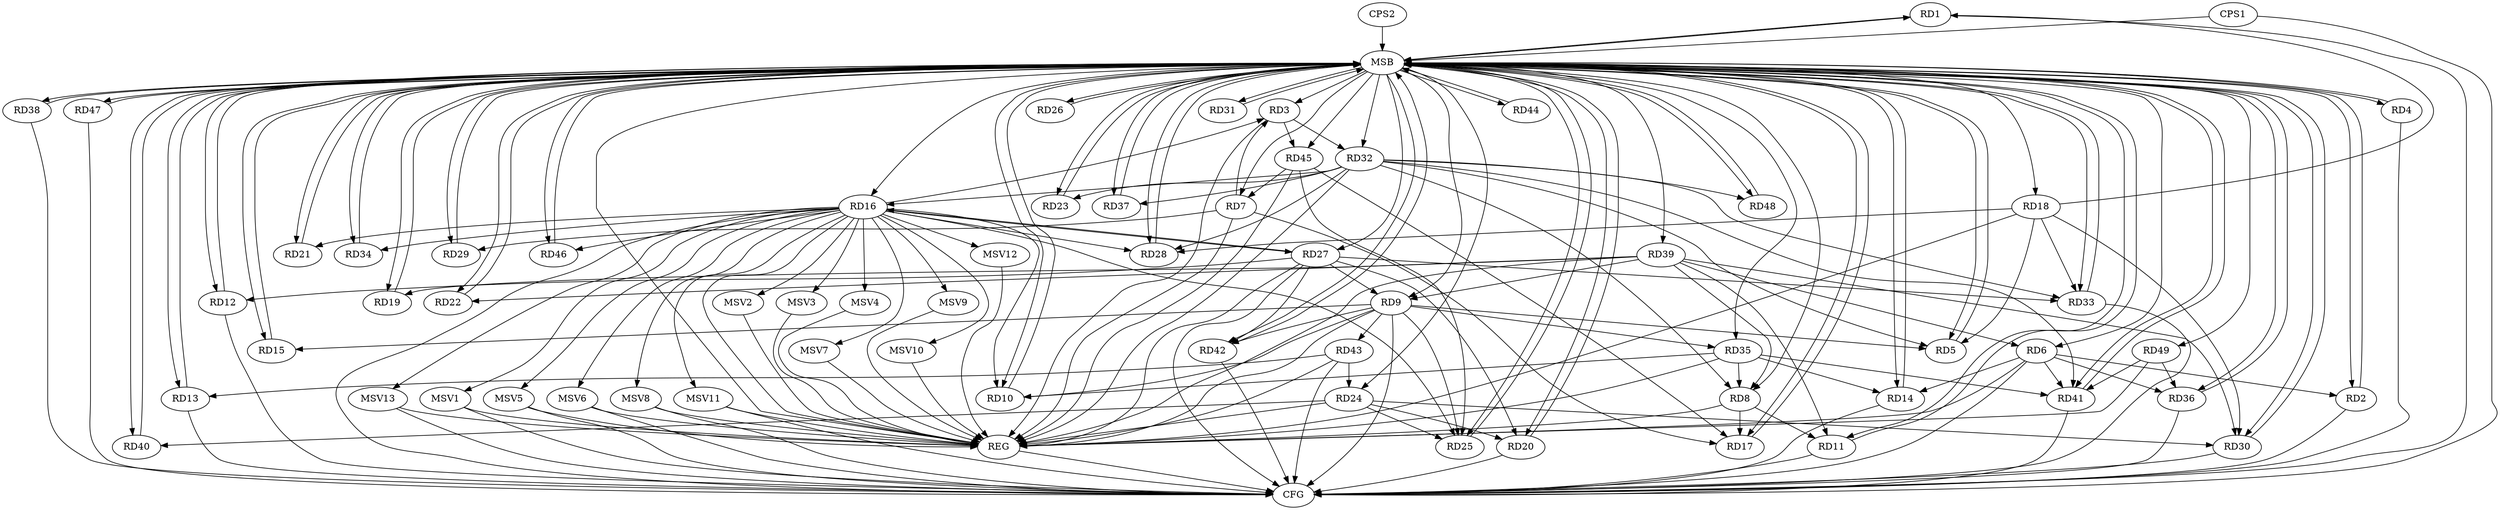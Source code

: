strict digraph G {
  RD1 [ label="RD1" ];
  RD2 [ label="RD2" ];
  RD3 [ label="RD3" ];
  RD4 [ label="RD4" ];
  RD5 [ label="RD5" ];
  RD6 [ label="RD6" ];
  RD7 [ label="RD7" ];
  RD8 [ label="RD8" ];
  RD9 [ label="RD9" ];
  RD10 [ label="RD10" ];
  RD11 [ label="RD11" ];
  RD12 [ label="RD12" ];
  RD13 [ label="RD13" ];
  RD14 [ label="RD14" ];
  RD15 [ label="RD15" ];
  RD16 [ label="RD16" ];
  RD17 [ label="RD17" ];
  RD18 [ label="RD18" ];
  RD19 [ label="RD19" ];
  RD20 [ label="RD20" ];
  RD21 [ label="RD21" ];
  RD22 [ label="RD22" ];
  RD23 [ label="RD23" ];
  RD24 [ label="RD24" ];
  RD25 [ label="RD25" ];
  RD26 [ label="RD26" ];
  RD27 [ label="RD27" ];
  RD28 [ label="RD28" ];
  RD29 [ label="RD29" ];
  RD30 [ label="RD30" ];
  RD31 [ label="RD31" ];
  RD32 [ label="RD32" ];
  RD33 [ label="RD33" ];
  RD34 [ label="RD34" ];
  RD35 [ label="RD35" ];
  RD36 [ label="RD36" ];
  RD37 [ label="RD37" ];
  RD38 [ label="RD38" ];
  RD39 [ label="RD39" ];
  RD40 [ label="RD40" ];
  RD41 [ label="RD41" ];
  RD42 [ label="RD42" ];
  RD43 [ label="RD43" ];
  RD44 [ label="RD44" ];
  RD45 [ label="RD45" ];
  RD46 [ label="RD46" ];
  RD47 [ label="RD47" ];
  RD48 [ label="RD48" ];
  RD49 [ label="RD49" ];
  CPS1 [ label="CPS1" ];
  CPS2 [ label="CPS2" ];
  REG [ label="REG" ];
  MSB [ label="MSB" ];
  CFG [ label="CFG" ];
  MSV1 [ label="MSV1" ];
  MSV2 [ label="MSV2" ];
  MSV3 [ label="MSV3" ];
  MSV4 [ label="MSV4" ];
  MSV5 [ label="MSV5" ];
  MSV6 [ label="MSV6" ];
  MSV7 [ label="MSV7" ];
  MSV8 [ label="MSV8" ];
  MSV9 [ label="MSV9" ];
  MSV10 [ label="MSV10" ];
  MSV11 [ label="MSV11" ];
  MSV12 [ label="MSV12" ];
  MSV13 [ label="MSV13" ];
  RD18 -> RD1;
  RD6 -> RD2;
  RD7 -> RD3;
  RD16 -> RD3;
  RD3 -> RD32;
  RD3 -> RD45;
  RD9 -> RD5;
  RD18 -> RD5;
  RD32 -> RD5;
  RD6 -> RD14;
  RD6 -> RD36;
  RD39 -> RD6;
  RD6 -> RD41;
  RD7 -> RD17;
  RD7 -> RD29;
  RD45 -> RD7;
  RD8 -> RD11;
  RD8 -> RD17;
  RD32 -> RD8;
  RD35 -> RD8;
  RD39 -> RD8;
  RD9 -> RD10;
  RD9 -> RD15;
  RD9 -> RD25;
  RD27 -> RD9;
  RD9 -> RD35;
  RD39 -> RD9;
  RD9 -> RD42;
  RD9 -> RD43;
  RD16 -> RD10;
  RD35 -> RD10;
  RD39 -> RD11;
  RD27 -> RD12;
  RD43 -> RD13;
  RD35 -> RD14;
  RD16 -> RD21;
  RD16 -> RD25;
  RD16 -> RD27;
  RD27 -> RD16;
  RD16 -> RD28;
  RD32 -> RD16;
  RD16 -> RD34;
  RD16 -> RD46;
  RD45 -> RD17;
  RD18 -> RD28;
  RD18 -> RD30;
  RD18 -> RD33;
  RD39 -> RD19;
  RD24 -> RD20;
  RD27 -> RD20;
  RD39 -> RD22;
  RD32 -> RD23;
  RD24 -> RD25;
  RD24 -> RD30;
  RD24 -> RD40;
  RD43 -> RD24;
  RD45 -> RD25;
  RD27 -> RD33;
  RD27 -> RD42;
  RD32 -> RD28;
  RD39 -> RD30;
  RD32 -> RD33;
  RD32 -> RD37;
  RD32 -> RD41;
  RD32 -> RD48;
  RD35 -> RD41;
  RD49 -> RD36;
  RD49 -> RD41;
  RD3 -> REG;
  RD6 -> REG;
  RD7 -> REG;
  RD8 -> REG;
  RD9 -> REG;
  RD16 -> REG;
  RD18 -> REG;
  RD24 -> REG;
  RD27 -> REG;
  RD32 -> REG;
  RD35 -> REG;
  RD39 -> REG;
  RD43 -> REG;
  RD45 -> REG;
  RD49 -> REG;
  RD1 -> MSB;
  MSB -> RD14;
  MSB -> RD18;
  MSB -> RD23;
  MSB -> RD24;
  MSB -> RD27;
  MSB -> RD41;
  MSB -> RD47;
  MSB -> RD48;
  MSB -> REG;
  RD2 -> MSB;
  MSB -> RD6;
  MSB -> RD9;
  MSB -> RD15;
  MSB -> RD38;
  RD4 -> MSB;
  MSB -> RD3;
  MSB -> RD5;
  MSB -> RD17;
  MSB -> RD37;
  RD5 -> MSB;
  MSB -> RD4;
  MSB -> RD16;
  RD10 -> MSB;
  MSB -> RD28;
  MSB -> RD35;
  MSB -> RD49;
  RD11 -> MSB;
  MSB -> RD33;
  RD12 -> MSB;
  MSB -> RD2;
  MSB -> RD39;
  RD13 -> MSB;
  MSB -> RD21;
  MSB -> RD30;
  RD14 -> MSB;
  MSB -> RD22;
  MSB -> RD26;
  MSB -> RD36;
  MSB -> RD42;
  RD15 -> MSB;
  MSB -> RD10;
  RD17 -> MSB;
  MSB -> RD11;
  RD19 -> MSB;
  RD20 -> MSB;
  MSB -> RD12;
  MSB -> RD29;
  RD21 -> MSB;
  MSB -> RD19;
  MSB -> RD34;
  MSB -> RD46;
  RD22 -> MSB;
  MSB -> RD40;
  MSB -> RD45;
  RD23 -> MSB;
  MSB -> RD7;
  MSB -> RD25;
  MSB -> RD31;
  RD25 -> MSB;
  RD26 -> MSB;
  MSB -> RD20;
  RD28 -> MSB;
  RD29 -> MSB;
  MSB -> RD8;
  RD30 -> MSB;
  MSB -> RD32;
  MSB -> RD44;
  RD31 -> MSB;
  MSB -> RD1;
  RD33 -> MSB;
  RD34 -> MSB;
  RD36 -> MSB;
  RD37 -> MSB;
  RD38 -> MSB;
  RD40 -> MSB;
  RD41 -> MSB;
  MSB -> RD13;
  RD42 -> MSB;
  RD44 -> MSB;
  RD46 -> MSB;
  RD47 -> MSB;
  RD48 -> MSB;
  CPS1 -> MSB;
  CPS2 -> MSB;
  CPS1 -> CFG;
  RD12 -> CFG;
  RD38 -> CFG;
  RD6 -> CFG;
  RD16 -> CFG;
  RD30 -> CFG;
  RD43 -> CFG;
  RD47 -> CFG;
  RD14 -> CFG;
  RD42 -> CFG;
  RD9 -> CFG;
  RD1 -> CFG;
  RD2 -> CFG;
  RD13 -> CFG;
  RD11 -> CFG;
  RD27 -> CFG;
  RD41 -> CFG;
  RD36 -> CFG;
  RD33 -> CFG;
  RD4 -> CFG;
  RD20 -> CFG;
  REG -> CFG;
  RD16 -> MSV1;
  RD16 -> MSV2;
  MSV1 -> REG;
  MSV1 -> CFG;
  MSV2 -> REG;
  RD16 -> MSV3;
  RD16 -> MSV4;
  RD16 -> MSV5;
  RD16 -> MSV6;
  MSV3 -> REG;
  MSV4 -> REG;
  MSV5 -> REG;
  MSV5 -> CFG;
  MSV6 -> REG;
  MSV6 -> CFG;
  RD16 -> MSV7;
  RD16 -> MSV8;
  RD16 -> MSV9;
  MSV7 -> REG;
  MSV8 -> REG;
  MSV8 -> CFG;
  MSV9 -> REG;
  RD16 -> MSV10;
  RD16 -> MSV11;
  RD16 -> MSV12;
  MSV10 -> REG;
  MSV11 -> REG;
  MSV11 -> CFG;
  MSV12 -> REG;
  RD16 -> MSV13;
  MSV13 -> REG;
  MSV13 -> CFG;
}
